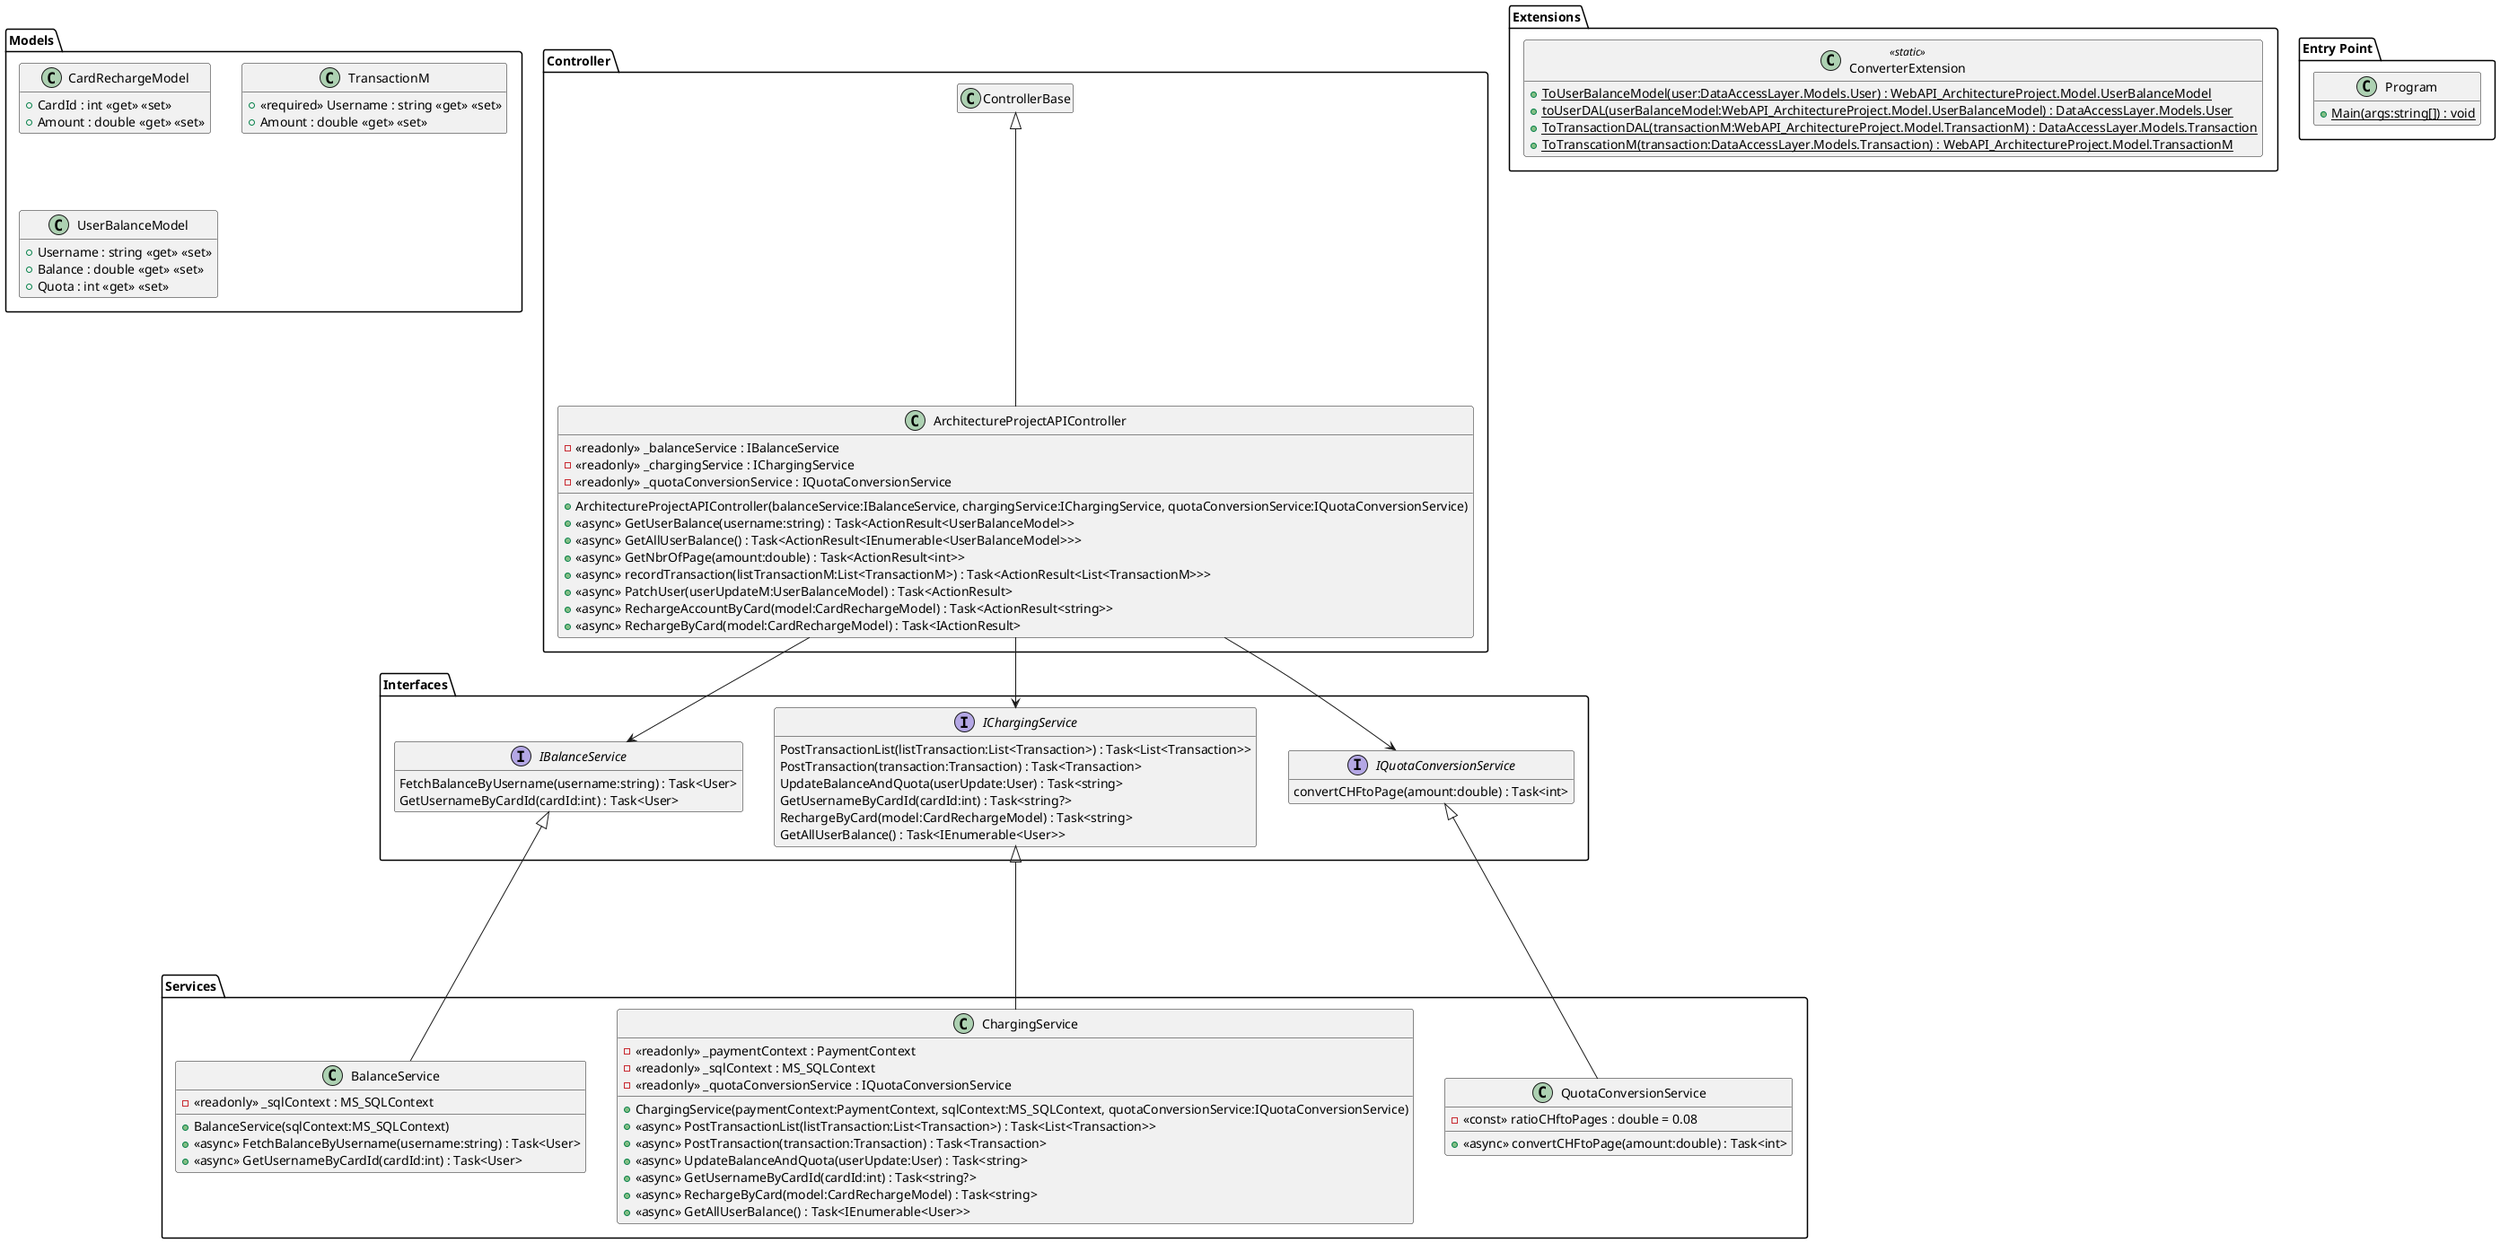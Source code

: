 @startuml
top to bottom direction
hide empty members

' ===== INTERFACES =====
package "Interfaces" {
    interface IBalanceService {
        FetchBalanceByUsername(username:string) : Task<User>
        GetUsernameByCardId(cardId:int) : Task<User>
    }

    interface IChargingService {
        PostTransactionList(listTransaction:List<Transaction>) : Task<List<Transaction>>
        PostTransaction(transaction:Transaction) : Task<Transaction>
        UpdateBalanceAndQuota(userUpdate:User) : Task<string>
        GetUsernameByCardId(cardId:int) : Task<string?>
        RechargeByCard(model:CardRechargeModel) : Task<string>
        GetAllUserBalance() : Task<IEnumerable<User>>
    }

    interface IQuotaConversionService {
        convertCHFtoPage(amount:double) : Task<int>
    }
}

' ===== SERVICES =====
package "Services" {
    class BalanceService {
        - <<readonly>> _sqlContext : MS_SQLContext
        + BalanceService(sqlContext:MS_SQLContext)
        + <<async>> FetchBalanceByUsername(username:string) : Task<User>
        + <<async>> GetUsernameByCardId(cardId:int) : Task<User>
    }

    class ChargingService {
        - <<readonly>> _paymentContext : PaymentContext
        - <<readonly>> _sqlContext : MS_SQLContext
        - <<readonly>> _quotaConversionService : IQuotaConversionService
        + ChargingService(paymentContext:PaymentContext, sqlContext:MS_SQLContext, quotaConversionService:IQuotaConversionService)
        + <<async>> PostTransactionList(listTransaction:List<Transaction>) : Task<List<Transaction>>
        + <<async>> PostTransaction(transaction:Transaction) : Task<Transaction>
        + <<async>> UpdateBalanceAndQuota(userUpdate:User) : Task<string>
        + <<async>> GetUsernameByCardId(cardId:int) : Task<string?>
        + <<async>> RechargeByCard(model:CardRechargeModel) : Task<string>
        + <<async>> GetAllUserBalance() : Task<IEnumerable<User>>
    }

    class QuotaConversionService {
        - <<const>> ratioCHftoPages : double = 0.08
        + <<async>> convertCHFtoPage(amount:double) : Task<int>
    }
}

' ===== CONTROLLER =====
package "Controller" {
    class ArchitectureProjectAPIController {
        - <<readonly>> _balanceService : IBalanceService
        - <<readonly>> _chargingService : IChargingService
        - <<readonly>> _quotaConversionService : IQuotaConversionService
        + ArchitectureProjectAPIController(balanceService:IBalanceService, chargingService:IChargingService, quotaConversionService:IQuotaConversionService)
        + <<async>> GetUserBalance(username:string) : Task<ActionResult<UserBalanceModel>>
        + <<async>> GetAllUserBalance() : Task<ActionResult<IEnumerable<UserBalanceModel>>>
        + <<async>> GetNbrOfPage(amount:double) : Task<ActionResult<int>>
        + <<async>> recordTransaction(listTransactionM:List<TransactionM>) : Task<ActionResult<List<TransactionM>>>
        + <<async>> PatchUser(userUpdateM:UserBalanceModel) : Task<ActionResult>
        + <<async>> RechargeAccountByCard(model:CardRechargeModel) : Task<ActionResult<string>>
        + <<async>> RechargeByCard(model:CardRechargeModel) : Task<IActionResult>
    }

    ControllerBase <|--down-- ArchitectureProjectAPIController
}

' ===== MODELS =====
package "Models" {
    class CardRechargeModel {
        + CardId : int <<get>> <<set>>
        + Amount : double <<get>> <<set>>
    }

    class TransactionM {
        + <<required>> Username : string <<get>> <<set>>
        + Amount : double <<get>> <<set>>
    }

    class UserBalanceModel {
        + Username : string <<get>> <<set>>
        + Balance : double <<get>> <<set>>
        + Quota : int <<get>> <<set>>
    }
}

' ===== EXTENSIONS =====
package "Extensions" {
    class ConverterExtension <<static>> {
        + {static} ToUserBalanceModel(user:DataAccessLayer.Models.User) : WebAPI_ArchitectureProject.Model.UserBalanceModel
        + {static} toUserDAL(userBalanceModel:WebAPI_ArchitectureProject.Model.UserBalanceModel) : DataAccessLayer.Models.User
        + {static} ToTransactionDAL(transactionM:WebAPI_ArchitectureProject.Model.TransactionM) : DataAccessLayer.Models.Transaction
        + {static} ToTranscationM(transaction:DataAccessLayer.Models.Transaction) : WebAPI_ArchitectureProject.Model.TransactionM
    }
}

' ===== PROGRAM =====
package "Entry Point" {
    class Program {
        + {static} Main(args:string[]) : void
    }
}

' ===== RELATIONS =====
IBalanceService <|--down-- BalanceService
IChargingService <|--down-- ChargingService
IQuotaConversionService <|--down-- QuotaConversionService

ArchitectureProjectAPIController -down-> IBalanceService
ArchitectureProjectAPIController -down-> IChargingService
ArchitectureProjectAPIController -down-> IQuotaConversionService
@enduml